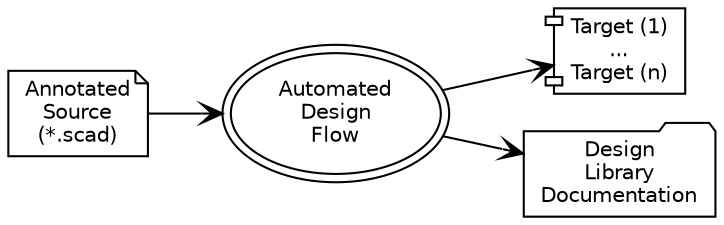 digraph example {
  rankdir="LR";
  node [fontname=Helvetica fontsize=10];
  edge [arrowhead=vee];
  a  [shape=note label="Annotated\nSource\n(*.scad)" URL="\ref vehicle.scad"];
  b  [shape=oval peripheries=2 label="Automated\nDesign\nFlow" URL="\ref design_flow"];
  c  [shape=component label="Target (1)\n...\nTarget (n)" URL="../../../examples/build/html/vehicle_test_car_17.stl"];
  d  [shape=folder label="Design\nLibrary\nDocumentation" URL="../../../examples/build/html/index.html"];
  a->b; b->{c d};
}
